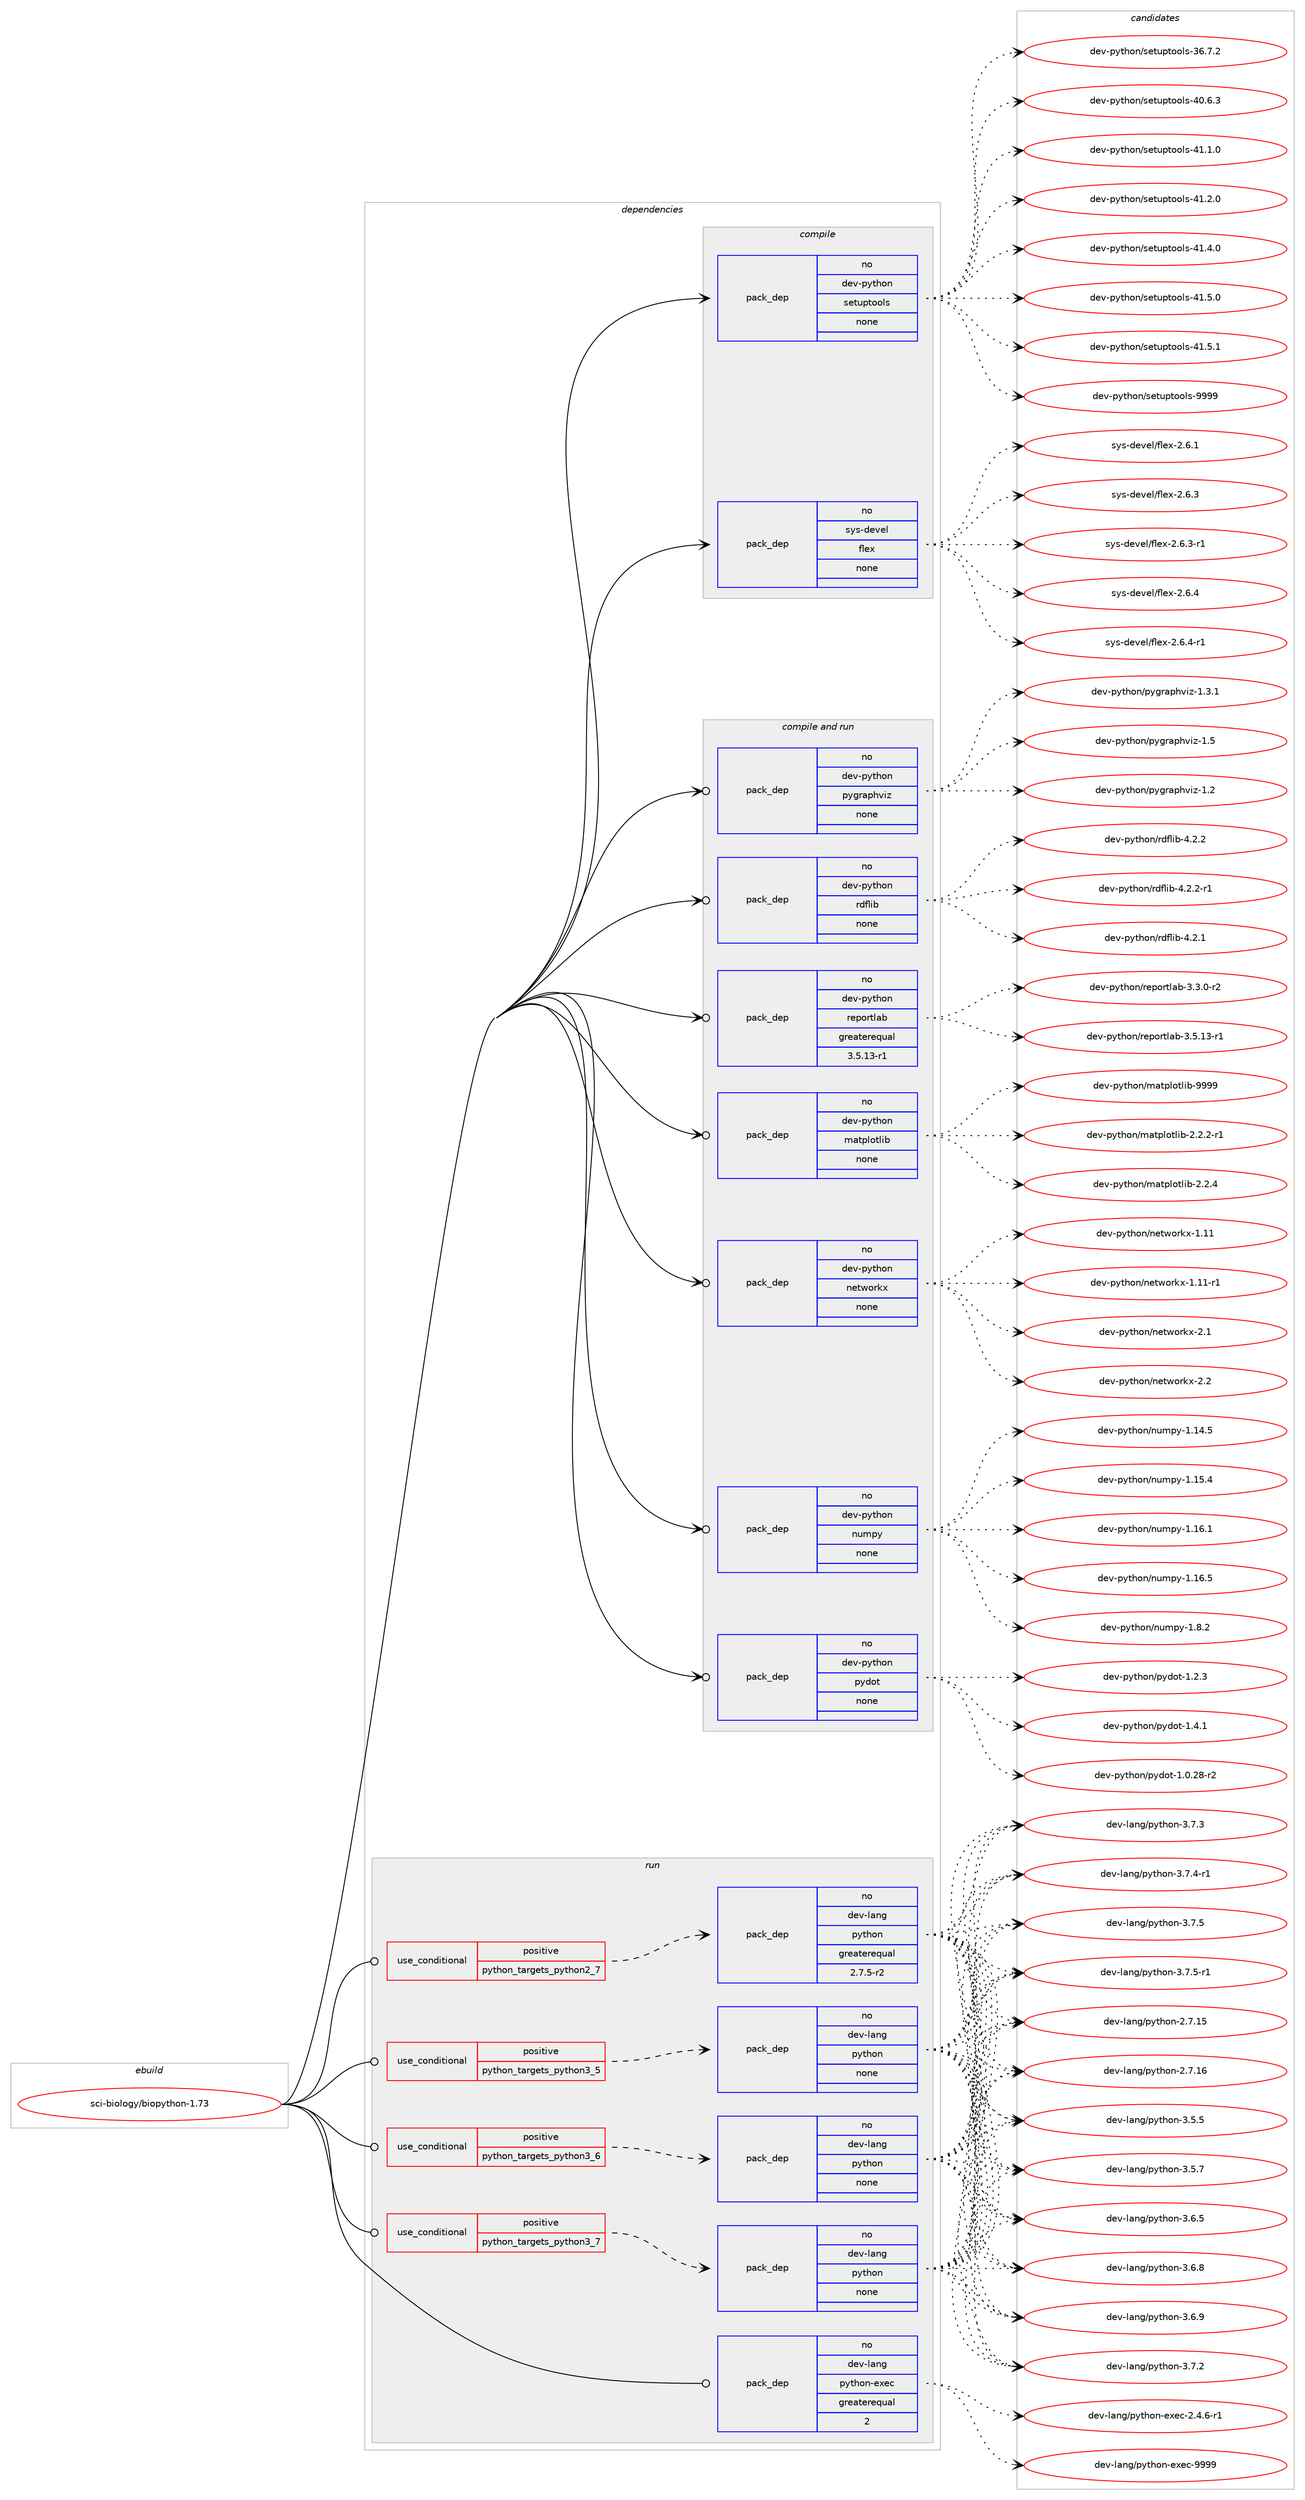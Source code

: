 digraph prolog {

# *************
# Graph options
# *************

newrank=true;
concentrate=true;
compound=true;
graph [rankdir=LR,fontname=Helvetica,fontsize=10,ranksep=1.5];#, ranksep=2.5, nodesep=0.2];
edge  [arrowhead=vee];
node  [fontname=Helvetica,fontsize=10];

# **********
# The ebuild
# **********

subgraph cluster_leftcol {
color=gray;
rank=same;
label=<<i>ebuild</i>>;
id [label="sci-biology/biopython-1.73", color=red, width=4, href="../sci-biology/biopython-1.73.svg"];
}

# ****************
# The dependencies
# ****************

subgraph cluster_midcol {
color=gray;
label=<<i>dependencies</i>>;
subgraph cluster_compile {
fillcolor="#eeeeee";
style=filled;
label=<<i>compile</i>>;
subgraph pack628240 {
dependency849855 [label=<<TABLE BORDER="0" CELLBORDER="1" CELLSPACING="0" CELLPADDING="4" WIDTH="220"><TR><TD ROWSPAN="6" CELLPADDING="30">pack_dep</TD></TR><TR><TD WIDTH="110">no</TD></TR><TR><TD>dev-python</TD></TR><TR><TD>setuptools</TD></TR><TR><TD>none</TD></TR><TR><TD></TD></TR></TABLE>>, shape=none, color=blue];
}
id:e -> dependency849855:w [weight=20,style="solid",arrowhead="vee"];
subgraph pack628241 {
dependency849856 [label=<<TABLE BORDER="0" CELLBORDER="1" CELLSPACING="0" CELLPADDING="4" WIDTH="220"><TR><TD ROWSPAN="6" CELLPADDING="30">pack_dep</TD></TR><TR><TD WIDTH="110">no</TD></TR><TR><TD>sys-devel</TD></TR><TR><TD>flex</TD></TR><TR><TD>none</TD></TR><TR><TD></TD></TR></TABLE>>, shape=none, color=blue];
}
id:e -> dependency849856:w [weight=20,style="solid",arrowhead="vee"];
}
subgraph cluster_compileandrun {
fillcolor="#eeeeee";
style=filled;
label=<<i>compile and run</i>>;
subgraph pack628242 {
dependency849857 [label=<<TABLE BORDER="0" CELLBORDER="1" CELLSPACING="0" CELLPADDING="4" WIDTH="220"><TR><TD ROWSPAN="6" CELLPADDING="30">pack_dep</TD></TR><TR><TD WIDTH="110">no</TD></TR><TR><TD>dev-python</TD></TR><TR><TD>matplotlib</TD></TR><TR><TD>none</TD></TR><TR><TD></TD></TR></TABLE>>, shape=none, color=blue];
}
id:e -> dependency849857:w [weight=20,style="solid",arrowhead="odotvee"];
subgraph pack628243 {
dependency849858 [label=<<TABLE BORDER="0" CELLBORDER="1" CELLSPACING="0" CELLPADDING="4" WIDTH="220"><TR><TD ROWSPAN="6" CELLPADDING="30">pack_dep</TD></TR><TR><TD WIDTH="110">no</TD></TR><TR><TD>dev-python</TD></TR><TR><TD>networkx</TD></TR><TR><TD>none</TD></TR><TR><TD></TD></TR></TABLE>>, shape=none, color=blue];
}
id:e -> dependency849858:w [weight=20,style="solid",arrowhead="odotvee"];
subgraph pack628244 {
dependency849859 [label=<<TABLE BORDER="0" CELLBORDER="1" CELLSPACING="0" CELLPADDING="4" WIDTH="220"><TR><TD ROWSPAN="6" CELLPADDING="30">pack_dep</TD></TR><TR><TD WIDTH="110">no</TD></TR><TR><TD>dev-python</TD></TR><TR><TD>numpy</TD></TR><TR><TD>none</TD></TR><TR><TD></TD></TR></TABLE>>, shape=none, color=blue];
}
id:e -> dependency849859:w [weight=20,style="solid",arrowhead="odotvee"];
subgraph pack628245 {
dependency849860 [label=<<TABLE BORDER="0" CELLBORDER="1" CELLSPACING="0" CELLPADDING="4" WIDTH="220"><TR><TD ROWSPAN="6" CELLPADDING="30">pack_dep</TD></TR><TR><TD WIDTH="110">no</TD></TR><TR><TD>dev-python</TD></TR><TR><TD>pydot</TD></TR><TR><TD>none</TD></TR><TR><TD></TD></TR></TABLE>>, shape=none, color=blue];
}
id:e -> dependency849860:w [weight=20,style="solid",arrowhead="odotvee"];
subgraph pack628246 {
dependency849861 [label=<<TABLE BORDER="0" CELLBORDER="1" CELLSPACING="0" CELLPADDING="4" WIDTH="220"><TR><TD ROWSPAN="6" CELLPADDING="30">pack_dep</TD></TR><TR><TD WIDTH="110">no</TD></TR><TR><TD>dev-python</TD></TR><TR><TD>pygraphviz</TD></TR><TR><TD>none</TD></TR><TR><TD></TD></TR></TABLE>>, shape=none, color=blue];
}
id:e -> dependency849861:w [weight=20,style="solid",arrowhead="odotvee"];
subgraph pack628247 {
dependency849862 [label=<<TABLE BORDER="0" CELLBORDER="1" CELLSPACING="0" CELLPADDING="4" WIDTH="220"><TR><TD ROWSPAN="6" CELLPADDING="30">pack_dep</TD></TR><TR><TD WIDTH="110">no</TD></TR><TR><TD>dev-python</TD></TR><TR><TD>rdflib</TD></TR><TR><TD>none</TD></TR><TR><TD></TD></TR></TABLE>>, shape=none, color=blue];
}
id:e -> dependency849862:w [weight=20,style="solid",arrowhead="odotvee"];
subgraph pack628248 {
dependency849863 [label=<<TABLE BORDER="0" CELLBORDER="1" CELLSPACING="0" CELLPADDING="4" WIDTH="220"><TR><TD ROWSPAN="6" CELLPADDING="30">pack_dep</TD></TR><TR><TD WIDTH="110">no</TD></TR><TR><TD>dev-python</TD></TR><TR><TD>reportlab</TD></TR><TR><TD>greaterequal</TD></TR><TR><TD>3.5.13-r1</TD></TR></TABLE>>, shape=none, color=blue];
}
id:e -> dependency849863:w [weight=20,style="solid",arrowhead="odotvee"];
}
subgraph cluster_run {
fillcolor="#eeeeee";
style=filled;
label=<<i>run</i>>;
subgraph cond206652 {
dependency849864 [label=<<TABLE BORDER="0" CELLBORDER="1" CELLSPACING="0" CELLPADDING="4"><TR><TD ROWSPAN="3" CELLPADDING="10">use_conditional</TD></TR><TR><TD>positive</TD></TR><TR><TD>python_targets_python2_7</TD></TR></TABLE>>, shape=none, color=red];
subgraph pack628249 {
dependency849865 [label=<<TABLE BORDER="0" CELLBORDER="1" CELLSPACING="0" CELLPADDING="4" WIDTH="220"><TR><TD ROWSPAN="6" CELLPADDING="30">pack_dep</TD></TR><TR><TD WIDTH="110">no</TD></TR><TR><TD>dev-lang</TD></TR><TR><TD>python</TD></TR><TR><TD>greaterequal</TD></TR><TR><TD>2.7.5-r2</TD></TR></TABLE>>, shape=none, color=blue];
}
dependency849864:e -> dependency849865:w [weight=20,style="dashed",arrowhead="vee"];
}
id:e -> dependency849864:w [weight=20,style="solid",arrowhead="odot"];
subgraph cond206653 {
dependency849866 [label=<<TABLE BORDER="0" CELLBORDER="1" CELLSPACING="0" CELLPADDING="4"><TR><TD ROWSPAN="3" CELLPADDING="10">use_conditional</TD></TR><TR><TD>positive</TD></TR><TR><TD>python_targets_python3_5</TD></TR></TABLE>>, shape=none, color=red];
subgraph pack628250 {
dependency849867 [label=<<TABLE BORDER="0" CELLBORDER="1" CELLSPACING="0" CELLPADDING="4" WIDTH="220"><TR><TD ROWSPAN="6" CELLPADDING="30">pack_dep</TD></TR><TR><TD WIDTH="110">no</TD></TR><TR><TD>dev-lang</TD></TR><TR><TD>python</TD></TR><TR><TD>none</TD></TR><TR><TD></TD></TR></TABLE>>, shape=none, color=blue];
}
dependency849866:e -> dependency849867:w [weight=20,style="dashed",arrowhead="vee"];
}
id:e -> dependency849866:w [weight=20,style="solid",arrowhead="odot"];
subgraph cond206654 {
dependency849868 [label=<<TABLE BORDER="0" CELLBORDER="1" CELLSPACING="0" CELLPADDING="4"><TR><TD ROWSPAN="3" CELLPADDING="10">use_conditional</TD></TR><TR><TD>positive</TD></TR><TR><TD>python_targets_python3_6</TD></TR></TABLE>>, shape=none, color=red];
subgraph pack628251 {
dependency849869 [label=<<TABLE BORDER="0" CELLBORDER="1" CELLSPACING="0" CELLPADDING="4" WIDTH="220"><TR><TD ROWSPAN="6" CELLPADDING="30">pack_dep</TD></TR><TR><TD WIDTH="110">no</TD></TR><TR><TD>dev-lang</TD></TR><TR><TD>python</TD></TR><TR><TD>none</TD></TR><TR><TD></TD></TR></TABLE>>, shape=none, color=blue];
}
dependency849868:e -> dependency849869:w [weight=20,style="dashed",arrowhead="vee"];
}
id:e -> dependency849868:w [weight=20,style="solid",arrowhead="odot"];
subgraph cond206655 {
dependency849870 [label=<<TABLE BORDER="0" CELLBORDER="1" CELLSPACING="0" CELLPADDING="4"><TR><TD ROWSPAN="3" CELLPADDING="10">use_conditional</TD></TR><TR><TD>positive</TD></TR><TR><TD>python_targets_python3_7</TD></TR></TABLE>>, shape=none, color=red];
subgraph pack628252 {
dependency849871 [label=<<TABLE BORDER="0" CELLBORDER="1" CELLSPACING="0" CELLPADDING="4" WIDTH="220"><TR><TD ROWSPAN="6" CELLPADDING="30">pack_dep</TD></TR><TR><TD WIDTH="110">no</TD></TR><TR><TD>dev-lang</TD></TR><TR><TD>python</TD></TR><TR><TD>none</TD></TR><TR><TD></TD></TR></TABLE>>, shape=none, color=blue];
}
dependency849870:e -> dependency849871:w [weight=20,style="dashed",arrowhead="vee"];
}
id:e -> dependency849870:w [weight=20,style="solid",arrowhead="odot"];
subgraph pack628253 {
dependency849872 [label=<<TABLE BORDER="0" CELLBORDER="1" CELLSPACING="0" CELLPADDING="4" WIDTH="220"><TR><TD ROWSPAN="6" CELLPADDING="30">pack_dep</TD></TR><TR><TD WIDTH="110">no</TD></TR><TR><TD>dev-lang</TD></TR><TR><TD>python-exec</TD></TR><TR><TD>greaterequal</TD></TR><TR><TD>2</TD></TR></TABLE>>, shape=none, color=blue];
}
id:e -> dependency849872:w [weight=20,style="solid",arrowhead="odot"];
}
}

# **************
# The candidates
# **************

subgraph cluster_choices {
rank=same;
color=gray;
label=<<i>candidates</i>>;

subgraph choice628240 {
color=black;
nodesep=1;
choice100101118451121211161041111104711510111611711211611111110811545515446554650 [label="dev-python/setuptools-36.7.2", color=red, width=4,href="../dev-python/setuptools-36.7.2.svg"];
choice100101118451121211161041111104711510111611711211611111110811545524846544651 [label="dev-python/setuptools-40.6.3", color=red, width=4,href="../dev-python/setuptools-40.6.3.svg"];
choice100101118451121211161041111104711510111611711211611111110811545524946494648 [label="dev-python/setuptools-41.1.0", color=red, width=4,href="../dev-python/setuptools-41.1.0.svg"];
choice100101118451121211161041111104711510111611711211611111110811545524946504648 [label="dev-python/setuptools-41.2.0", color=red, width=4,href="../dev-python/setuptools-41.2.0.svg"];
choice100101118451121211161041111104711510111611711211611111110811545524946524648 [label="dev-python/setuptools-41.4.0", color=red, width=4,href="../dev-python/setuptools-41.4.0.svg"];
choice100101118451121211161041111104711510111611711211611111110811545524946534648 [label="dev-python/setuptools-41.5.0", color=red, width=4,href="../dev-python/setuptools-41.5.0.svg"];
choice100101118451121211161041111104711510111611711211611111110811545524946534649 [label="dev-python/setuptools-41.5.1", color=red, width=4,href="../dev-python/setuptools-41.5.1.svg"];
choice10010111845112121116104111110471151011161171121161111111081154557575757 [label="dev-python/setuptools-9999", color=red, width=4,href="../dev-python/setuptools-9999.svg"];
dependency849855:e -> choice100101118451121211161041111104711510111611711211611111110811545515446554650:w [style=dotted,weight="100"];
dependency849855:e -> choice100101118451121211161041111104711510111611711211611111110811545524846544651:w [style=dotted,weight="100"];
dependency849855:e -> choice100101118451121211161041111104711510111611711211611111110811545524946494648:w [style=dotted,weight="100"];
dependency849855:e -> choice100101118451121211161041111104711510111611711211611111110811545524946504648:w [style=dotted,weight="100"];
dependency849855:e -> choice100101118451121211161041111104711510111611711211611111110811545524946524648:w [style=dotted,weight="100"];
dependency849855:e -> choice100101118451121211161041111104711510111611711211611111110811545524946534648:w [style=dotted,weight="100"];
dependency849855:e -> choice100101118451121211161041111104711510111611711211611111110811545524946534649:w [style=dotted,weight="100"];
dependency849855:e -> choice10010111845112121116104111110471151011161171121161111111081154557575757:w [style=dotted,weight="100"];
}
subgraph choice628241 {
color=black;
nodesep=1;
choice1151211154510010111810110847102108101120455046544649 [label="sys-devel/flex-2.6.1", color=red, width=4,href="../sys-devel/flex-2.6.1.svg"];
choice1151211154510010111810110847102108101120455046544651 [label="sys-devel/flex-2.6.3", color=red, width=4,href="../sys-devel/flex-2.6.3.svg"];
choice11512111545100101118101108471021081011204550465446514511449 [label="sys-devel/flex-2.6.3-r1", color=red, width=4,href="../sys-devel/flex-2.6.3-r1.svg"];
choice1151211154510010111810110847102108101120455046544652 [label="sys-devel/flex-2.6.4", color=red, width=4,href="../sys-devel/flex-2.6.4.svg"];
choice11512111545100101118101108471021081011204550465446524511449 [label="sys-devel/flex-2.6.4-r1", color=red, width=4,href="../sys-devel/flex-2.6.4-r1.svg"];
dependency849856:e -> choice1151211154510010111810110847102108101120455046544649:w [style=dotted,weight="100"];
dependency849856:e -> choice1151211154510010111810110847102108101120455046544651:w [style=dotted,weight="100"];
dependency849856:e -> choice11512111545100101118101108471021081011204550465446514511449:w [style=dotted,weight="100"];
dependency849856:e -> choice1151211154510010111810110847102108101120455046544652:w [style=dotted,weight="100"];
dependency849856:e -> choice11512111545100101118101108471021081011204550465446524511449:w [style=dotted,weight="100"];
}
subgraph choice628242 {
color=black;
nodesep=1;
choice100101118451121211161041111104710997116112108111116108105984550465046504511449 [label="dev-python/matplotlib-2.2.2-r1", color=red, width=4,href="../dev-python/matplotlib-2.2.2-r1.svg"];
choice10010111845112121116104111110471099711611210811111610810598455046504652 [label="dev-python/matplotlib-2.2.4", color=red, width=4,href="../dev-python/matplotlib-2.2.4.svg"];
choice100101118451121211161041111104710997116112108111116108105984557575757 [label="dev-python/matplotlib-9999", color=red, width=4,href="../dev-python/matplotlib-9999.svg"];
dependency849857:e -> choice100101118451121211161041111104710997116112108111116108105984550465046504511449:w [style=dotted,weight="100"];
dependency849857:e -> choice10010111845112121116104111110471099711611210811111610810598455046504652:w [style=dotted,weight="100"];
dependency849857:e -> choice100101118451121211161041111104710997116112108111116108105984557575757:w [style=dotted,weight="100"];
}
subgraph choice628243 {
color=black;
nodesep=1;
choice10010111845112121116104111110471101011161191111141071204549464949 [label="dev-python/networkx-1.11", color=red, width=4,href="../dev-python/networkx-1.11.svg"];
choice100101118451121211161041111104711010111611911111410712045494649494511449 [label="dev-python/networkx-1.11-r1", color=red, width=4,href="../dev-python/networkx-1.11-r1.svg"];
choice100101118451121211161041111104711010111611911111410712045504649 [label="dev-python/networkx-2.1", color=red, width=4,href="../dev-python/networkx-2.1.svg"];
choice100101118451121211161041111104711010111611911111410712045504650 [label="dev-python/networkx-2.2", color=red, width=4,href="../dev-python/networkx-2.2.svg"];
dependency849858:e -> choice10010111845112121116104111110471101011161191111141071204549464949:w [style=dotted,weight="100"];
dependency849858:e -> choice100101118451121211161041111104711010111611911111410712045494649494511449:w [style=dotted,weight="100"];
dependency849858:e -> choice100101118451121211161041111104711010111611911111410712045504649:w [style=dotted,weight="100"];
dependency849858:e -> choice100101118451121211161041111104711010111611911111410712045504650:w [style=dotted,weight="100"];
}
subgraph choice628244 {
color=black;
nodesep=1;
choice100101118451121211161041111104711011710911212145494649524653 [label="dev-python/numpy-1.14.5", color=red, width=4,href="../dev-python/numpy-1.14.5.svg"];
choice100101118451121211161041111104711011710911212145494649534652 [label="dev-python/numpy-1.15.4", color=red, width=4,href="../dev-python/numpy-1.15.4.svg"];
choice100101118451121211161041111104711011710911212145494649544649 [label="dev-python/numpy-1.16.1", color=red, width=4,href="../dev-python/numpy-1.16.1.svg"];
choice100101118451121211161041111104711011710911212145494649544653 [label="dev-python/numpy-1.16.5", color=red, width=4,href="../dev-python/numpy-1.16.5.svg"];
choice1001011184511212111610411111047110117109112121454946564650 [label="dev-python/numpy-1.8.2", color=red, width=4,href="../dev-python/numpy-1.8.2.svg"];
dependency849859:e -> choice100101118451121211161041111104711011710911212145494649524653:w [style=dotted,weight="100"];
dependency849859:e -> choice100101118451121211161041111104711011710911212145494649534652:w [style=dotted,weight="100"];
dependency849859:e -> choice100101118451121211161041111104711011710911212145494649544649:w [style=dotted,weight="100"];
dependency849859:e -> choice100101118451121211161041111104711011710911212145494649544653:w [style=dotted,weight="100"];
dependency849859:e -> choice1001011184511212111610411111047110117109112121454946564650:w [style=dotted,weight="100"];
}
subgraph choice628245 {
color=black;
nodesep=1;
choice1001011184511212111610411111047112121100111116454946484650564511450 [label="dev-python/pydot-1.0.28-r2", color=red, width=4,href="../dev-python/pydot-1.0.28-r2.svg"];
choice1001011184511212111610411111047112121100111116454946504651 [label="dev-python/pydot-1.2.3", color=red, width=4,href="../dev-python/pydot-1.2.3.svg"];
choice1001011184511212111610411111047112121100111116454946524649 [label="dev-python/pydot-1.4.1", color=red, width=4,href="../dev-python/pydot-1.4.1.svg"];
dependency849860:e -> choice1001011184511212111610411111047112121100111116454946484650564511450:w [style=dotted,weight="100"];
dependency849860:e -> choice1001011184511212111610411111047112121100111116454946504651:w [style=dotted,weight="100"];
dependency849860:e -> choice1001011184511212111610411111047112121100111116454946524649:w [style=dotted,weight="100"];
}
subgraph choice628246 {
color=black;
nodesep=1;
choice10010111845112121116104111110471121211031149711210411810512245494650 [label="dev-python/pygraphviz-1.2", color=red, width=4,href="../dev-python/pygraphviz-1.2.svg"];
choice100101118451121211161041111104711212110311497112104118105122454946514649 [label="dev-python/pygraphviz-1.3.1", color=red, width=4,href="../dev-python/pygraphviz-1.3.1.svg"];
choice10010111845112121116104111110471121211031149711210411810512245494653 [label="dev-python/pygraphviz-1.5", color=red, width=4,href="../dev-python/pygraphviz-1.5.svg"];
dependency849861:e -> choice10010111845112121116104111110471121211031149711210411810512245494650:w [style=dotted,weight="100"];
dependency849861:e -> choice100101118451121211161041111104711212110311497112104118105122454946514649:w [style=dotted,weight="100"];
dependency849861:e -> choice10010111845112121116104111110471121211031149711210411810512245494653:w [style=dotted,weight="100"];
}
subgraph choice628247 {
color=black;
nodesep=1;
choice100101118451121211161041111104711410010210810598455246504649 [label="dev-python/rdflib-4.2.1", color=red, width=4,href="../dev-python/rdflib-4.2.1.svg"];
choice100101118451121211161041111104711410010210810598455246504650 [label="dev-python/rdflib-4.2.2", color=red, width=4,href="../dev-python/rdflib-4.2.2.svg"];
choice1001011184511212111610411111047114100102108105984552465046504511449 [label="dev-python/rdflib-4.2.2-r1", color=red, width=4,href="../dev-python/rdflib-4.2.2-r1.svg"];
dependency849862:e -> choice100101118451121211161041111104711410010210810598455246504649:w [style=dotted,weight="100"];
dependency849862:e -> choice100101118451121211161041111104711410010210810598455246504650:w [style=dotted,weight="100"];
dependency849862:e -> choice1001011184511212111610411111047114100102108105984552465046504511449:w [style=dotted,weight="100"];
}
subgraph choice628248 {
color=black;
nodesep=1;
choice100101118451121211161041111104711410111211111411610897984551465146484511450 [label="dev-python/reportlab-3.3.0-r2", color=red, width=4,href="../dev-python/reportlab-3.3.0-r2.svg"];
choice10010111845112121116104111110471141011121111141161089798455146534649514511449 [label="dev-python/reportlab-3.5.13-r1", color=red, width=4,href="../dev-python/reportlab-3.5.13-r1.svg"];
dependency849863:e -> choice100101118451121211161041111104711410111211111411610897984551465146484511450:w [style=dotted,weight="100"];
dependency849863:e -> choice10010111845112121116104111110471141011121111141161089798455146534649514511449:w [style=dotted,weight="100"];
}
subgraph choice628249 {
color=black;
nodesep=1;
choice10010111845108971101034711212111610411111045504655464953 [label="dev-lang/python-2.7.15", color=red, width=4,href="../dev-lang/python-2.7.15.svg"];
choice10010111845108971101034711212111610411111045504655464954 [label="dev-lang/python-2.7.16", color=red, width=4,href="../dev-lang/python-2.7.16.svg"];
choice100101118451089711010347112121116104111110455146534653 [label="dev-lang/python-3.5.5", color=red, width=4,href="../dev-lang/python-3.5.5.svg"];
choice100101118451089711010347112121116104111110455146534655 [label="dev-lang/python-3.5.7", color=red, width=4,href="../dev-lang/python-3.5.7.svg"];
choice100101118451089711010347112121116104111110455146544653 [label="dev-lang/python-3.6.5", color=red, width=4,href="../dev-lang/python-3.6.5.svg"];
choice100101118451089711010347112121116104111110455146544656 [label="dev-lang/python-3.6.8", color=red, width=4,href="../dev-lang/python-3.6.8.svg"];
choice100101118451089711010347112121116104111110455146544657 [label="dev-lang/python-3.6.9", color=red, width=4,href="../dev-lang/python-3.6.9.svg"];
choice100101118451089711010347112121116104111110455146554650 [label="dev-lang/python-3.7.2", color=red, width=4,href="../dev-lang/python-3.7.2.svg"];
choice100101118451089711010347112121116104111110455146554651 [label="dev-lang/python-3.7.3", color=red, width=4,href="../dev-lang/python-3.7.3.svg"];
choice1001011184510897110103471121211161041111104551465546524511449 [label="dev-lang/python-3.7.4-r1", color=red, width=4,href="../dev-lang/python-3.7.4-r1.svg"];
choice100101118451089711010347112121116104111110455146554653 [label="dev-lang/python-3.7.5", color=red, width=4,href="../dev-lang/python-3.7.5.svg"];
choice1001011184510897110103471121211161041111104551465546534511449 [label="dev-lang/python-3.7.5-r1", color=red, width=4,href="../dev-lang/python-3.7.5-r1.svg"];
dependency849865:e -> choice10010111845108971101034711212111610411111045504655464953:w [style=dotted,weight="100"];
dependency849865:e -> choice10010111845108971101034711212111610411111045504655464954:w [style=dotted,weight="100"];
dependency849865:e -> choice100101118451089711010347112121116104111110455146534653:w [style=dotted,weight="100"];
dependency849865:e -> choice100101118451089711010347112121116104111110455146534655:w [style=dotted,weight="100"];
dependency849865:e -> choice100101118451089711010347112121116104111110455146544653:w [style=dotted,weight="100"];
dependency849865:e -> choice100101118451089711010347112121116104111110455146544656:w [style=dotted,weight="100"];
dependency849865:e -> choice100101118451089711010347112121116104111110455146544657:w [style=dotted,weight="100"];
dependency849865:e -> choice100101118451089711010347112121116104111110455146554650:w [style=dotted,weight="100"];
dependency849865:e -> choice100101118451089711010347112121116104111110455146554651:w [style=dotted,weight="100"];
dependency849865:e -> choice1001011184510897110103471121211161041111104551465546524511449:w [style=dotted,weight="100"];
dependency849865:e -> choice100101118451089711010347112121116104111110455146554653:w [style=dotted,weight="100"];
dependency849865:e -> choice1001011184510897110103471121211161041111104551465546534511449:w [style=dotted,weight="100"];
}
subgraph choice628250 {
color=black;
nodesep=1;
choice10010111845108971101034711212111610411111045504655464953 [label="dev-lang/python-2.7.15", color=red, width=4,href="../dev-lang/python-2.7.15.svg"];
choice10010111845108971101034711212111610411111045504655464954 [label="dev-lang/python-2.7.16", color=red, width=4,href="../dev-lang/python-2.7.16.svg"];
choice100101118451089711010347112121116104111110455146534653 [label="dev-lang/python-3.5.5", color=red, width=4,href="../dev-lang/python-3.5.5.svg"];
choice100101118451089711010347112121116104111110455146534655 [label="dev-lang/python-3.5.7", color=red, width=4,href="../dev-lang/python-3.5.7.svg"];
choice100101118451089711010347112121116104111110455146544653 [label="dev-lang/python-3.6.5", color=red, width=4,href="../dev-lang/python-3.6.5.svg"];
choice100101118451089711010347112121116104111110455146544656 [label="dev-lang/python-3.6.8", color=red, width=4,href="../dev-lang/python-3.6.8.svg"];
choice100101118451089711010347112121116104111110455146544657 [label="dev-lang/python-3.6.9", color=red, width=4,href="../dev-lang/python-3.6.9.svg"];
choice100101118451089711010347112121116104111110455146554650 [label="dev-lang/python-3.7.2", color=red, width=4,href="../dev-lang/python-3.7.2.svg"];
choice100101118451089711010347112121116104111110455146554651 [label="dev-lang/python-3.7.3", color=red, width=4,href="../dev-lang/python-3.7.3.svg"];
choice1001011184510897110103471121211161041111104551465546524511449 [label="dev-lang/python-3.7.4-r1", color=red, width=4,href="../dev-lang/python-3.7.4-r1.svg"];
choice100101118451089711010347112121116104111110455146554653 [label="dev-lang/python-3.7.5", color=red, width=4,href="../dev-lang/python-3.7.5.svg"];
choice1001011184510897110103471121211161041111104551465546534511449 [label="dev-lang/python-3.7.5-r1", color=red, width=4,href="../dev-lang/python-3.7.5-r1.svg"];
dependency849867:e -> choice10010111845108971101034711212111610411111045504655464953:w [style=dotted,weight="100"];
dependency849867:e -> choice10010111845108971101034711212111610411111045504655464954:w [style=dotted,weight="100"];
dependency849867:e -> choice100101118451089711010347112121116104111110455146534653:w [style=dotted,weight="100"];
dependency849867:e -> choice100101118451089711010347112121116104111110455146534655:w [style=dotted,weight="100"];
dependency849867:e -> choice100101118451089711010347112121116104111110455146544653:w [style=dotted,weight="100"];
dependency849867:e -> choice100101118451089711010347112121116104111110455146544656:w [style=dotted,weight="100"];
dependency849867:e -> choice100101118451089711010347112121116104111110455146544657:w [style=dotted,weight="100"];
dependency849867:e -> choice100101118451089711010347112121116104111110455146554650:w [style=dotted,weight="100"];
dependency849867:e -> choice100101118451089711010347112121116104111110455146554651:w [style=dotted,weight="100"];
dependency849867:e -> choice1001011184510897110103471121211161041111104551465546524511449:w [style=dotted,weight="100"];
dependency849867:e -> choice100101118451089711010347112121116104111110455146554653:w [style=dotted,weight="100"];
dependency849867:e -> choice1001011184510897110103471121211161041111104551465546534511449:w [style=dotted,weight="100"];
}
subgraph choice628251 {
color=black;
nodesep=1;
choice10010111845108971101034711212111610411111045504655464953 [label="dev-lang/python-2.7.15", color=red, width=4,href="../dev-lang/python-2.7.15.svg"];
choice10010111845108971101034711212111610411111045504655464954 [label="dev-lang/python-2.7.16", color=red, width=4,href="../dev-lang/python-2.7.16.svg"];
choice100101118451089711010347112121116104111110455146534653 [label="dev-lang/python-3.5.5", color=red, width=4,href="../dev-lang/python-3.5.5.svg"];
choice100101118451089711010347112121116104111110455146534655 [label="dev-lang/python-3.5.7", color=red, width=4,href="../dev-lang/python-3.5.7.svg"];
choice100101118451089711010347112121116104111110455146544653 [label="dev-lang/python-3.6.5", color=red, width=4,href="../dev-lang/python-3.6.5.svg"];
choice100101118451089711010347112121116104111110455146544656 [label="dev-lang/python-3.6.8", color=red, width=4,href="../dev-lang/python-3.6.8.svg"];
choice100101118451089711010347112121116104111110455146544657 [label="dev-lang/python-3.6.9", color=red, width=4,href="../dev-lang/python-3.6.9.svg"];
choice100101118451089711010347112121116104111110455146554650 [label="dev-lang/python-3.7.2", color=red, width=4,href="../dev-lang/python-3.7.2.svg"];
choice100101118451089711010347112121116104111110455146554651 [label="dev-lang/python-3.7.3", color=red, width=4,href="../dev-lang/python-3.7.3.svg"];
choice1001011184510897110103471121211161041111104551465546524511449 [label="dev-lang/python-3.7.4-r1", color=red, width=4,href="../dev-lang/python-3.7.4-r1.svg"];
choice100101118451089711010347112121116104111110455146554653 [label="dev-lang/python-3.7.5", color=red, width=4,href="../dev-lang/python-3.7.5.svg"];
choice1001011184510897110103471121211161041111104551465546534511449 [label="dev-lang/python-3.7.5-r1", color=red, width=4,href="../dev-lang/python-3.7.5-r1.svg"];
dependency849869:e -> choice10010111845108971101034711212111610411111045504655464953:w [style=dotted,weight="100"];
dependency849869:e -> choice10010111845108971101034711212111610411111045504655464954:w [style=dotted,weight="100"];
dependency849869:e -> choice100101118451089711010347112121116104111110455146534653:w [style=dotted,weight="100"];
dependency849869:e -> choice100101118451089711010347112121116104111110455146534655:w [style=dotted,weight="100"];
dependency849869:e -> choice100101118451089711010347112121116104111110455146544653:w [style=dotted,weight="100"];
dependency849869:e -> choice100101118451089711010347112121116104111110455146544656:w [style=dotted,weight="100"];
dependency849869:e -> choice100101118451089711010347112121116104111110455146544657:w [style=dotted,weight="100"];
dependency849869:e -> choice100101118451089711010347112121116104111110455146554650:w [style=dotted,weight="100"];
dependency849869:e -> choice100101118451089711010347112121116104111110455146554651:w [style=dotted,weight="100"];
dependency849869:e -> choice1001011184510897110103471121211161041111104551465546524511449:w [style=dotted,weight="100"];
dependency849869:e -> choice100101118451089711010347112121116104111110455146554653:w [style=dotted,weight="100"];
dependency849869:e -> choice1001011184510897110103471121211161041111104551465546534511449:w [style=dotted,weight="100"];
}
subgraph choice628252 {
color=black;
nodesep=1;
choice10010111845108971101034711212111610411111045504655464953 [label="dev-lang/python-2.7.15", color=red, width=4,href="../dev-lang/python-2.7.15.svg"];
choice10010111845108971101034711212111610411111045504655464954 [label="dev-lang/python-2.7.16", color=red, width=4,href="../dev-lang/python-2.7.16.svg"];
choice100101118451089711010347112121116104111110455146534653 [label="dev-lang/python-3.5.5", color=red, width=4,href="../dev-lang/python-3.5.5.svg"];
choice100101118451089711010347112121116104111110455146534655 [label="dev-lang/python-3.5.7", color=red, width=4,href="../dev-lang/python-3.5.7.svg"];
choice100101118451089711010347112121116104111110455146544653 [label="dev-lang/python-3.6.5", color=red, width=4,href="../dev-lang/python-3.6.5.svg"];
choice100101118451089711010347112121116104111110455146544656 [label="dev-lang/python-3.6.8", color=red, width=4,href="../dev-lang/python-3.6.8.svg"];
choice100101118451089711010347112121116104111110455146544657 [label="dev-lang/python-3.6.9", color=red, width=4,href="../dev-lang/python-3.6.9.svg"];
choice100101118451089711010347112121116104111110455146554650 [label="dev-lang/python-3.7.2", color=red, width=4,href="../dev-lang/python-3.7.2.svg"];
choice100101118451089711010347112121116104111110455146554651 [label="dev-lang/python-3.7.3", color=red, width=4,href="../dev-lang/python-3.7.3.svg"];
choice1001011184510897110103471121211161041111104551465546524511449 [label="dev-lang/python-3.7.4-r1", color=red, width=4,href="../dev-lang/python-3.7.4-r1.svg"];
choice100101118451089711010347112121116104111110455146554653 [label="dev-lang/python-3.7.5", color=red, width=4,href="../dev-lang/python-3.7.5.svg"];
choice1001011184510897110103471121211161041111104551465546534511449 [label="dev-lang/python-3.7.5-r1", color=red, width=4,href="../dev-lang/python-3.7.5-r1.svg"];
dependency849871:e -> choice10010111845108971101034711212111610411111045504655464953:w [style=dotted,weight="100"];
dependency849871:e -> choice10010111845108971101034711212111610411111045504655464954:w [style=dotted,weight="100"];
dependency849871:e -> choice100101118451089711010347112121116104111110455146534653:w [style=dotted,weight="100"];
dependency849871:e -> choice100101118451089711010347112121116104111110455146534655:w [style=dotted,weight="100"];
dependency849871:e -> choice100101118451089711010347112121116104111110455146544653:w [style=dotted,weight="100"];
dependency849871:e -> choice100101118451089711010347112121116104111110455146544656:w [style=dotted,weight="100"];
dependency849871:e -> choice100101118451089711010347112121116104111110455146544657:w [style=dotted,weight="100"];
dependency849871:e -> choice100101118451089711010347112121116104111110455146554650:w [style=dotted,weight="100"];
dependency849871:e -> choice100101118451089711010347112121116104111110455146554651:w [style=dotted,weight="100"];
dependency849871:e -> choice1001011184510897110103471121211161041111104551465546524511449:w [style=dotted,weight="100"];
dependency849871:e -> choice100101118451089711010347112121116104111110455146554653:w [style=dotted,weight="100"];
dependency849871:e -> choice1001011184510897110103471121211161041111104551465546534511449:w [style=dotted,weight="100"];
}
subgraph choice628253 {
color=black;
nodesep=1;
choice10010111845108971101034711212111610411111045101120101994550465246544511449 [label="dev-lang/python-exec-2.4.6-r1", color=red, width=4,href="../dev-lang/python-exec-2.4.6-r1.svg"];
choice10010111845108971101034711212111610411111045101120101994557575757 [label="dev-lang/python-exec-9999", color=red, width=4,href="../dev-lang/python-exec-9999.svg"];
dependency849872:e -> choice10010111845108971101034711212111610411111045101120101994550465246544511449:w [style=dotted,weight="100"];
dependency849872:e -> choice10010111845108971101034711212111610411111045101120101994557575757:w [style=dotted,weight="100"];
}
}

}
